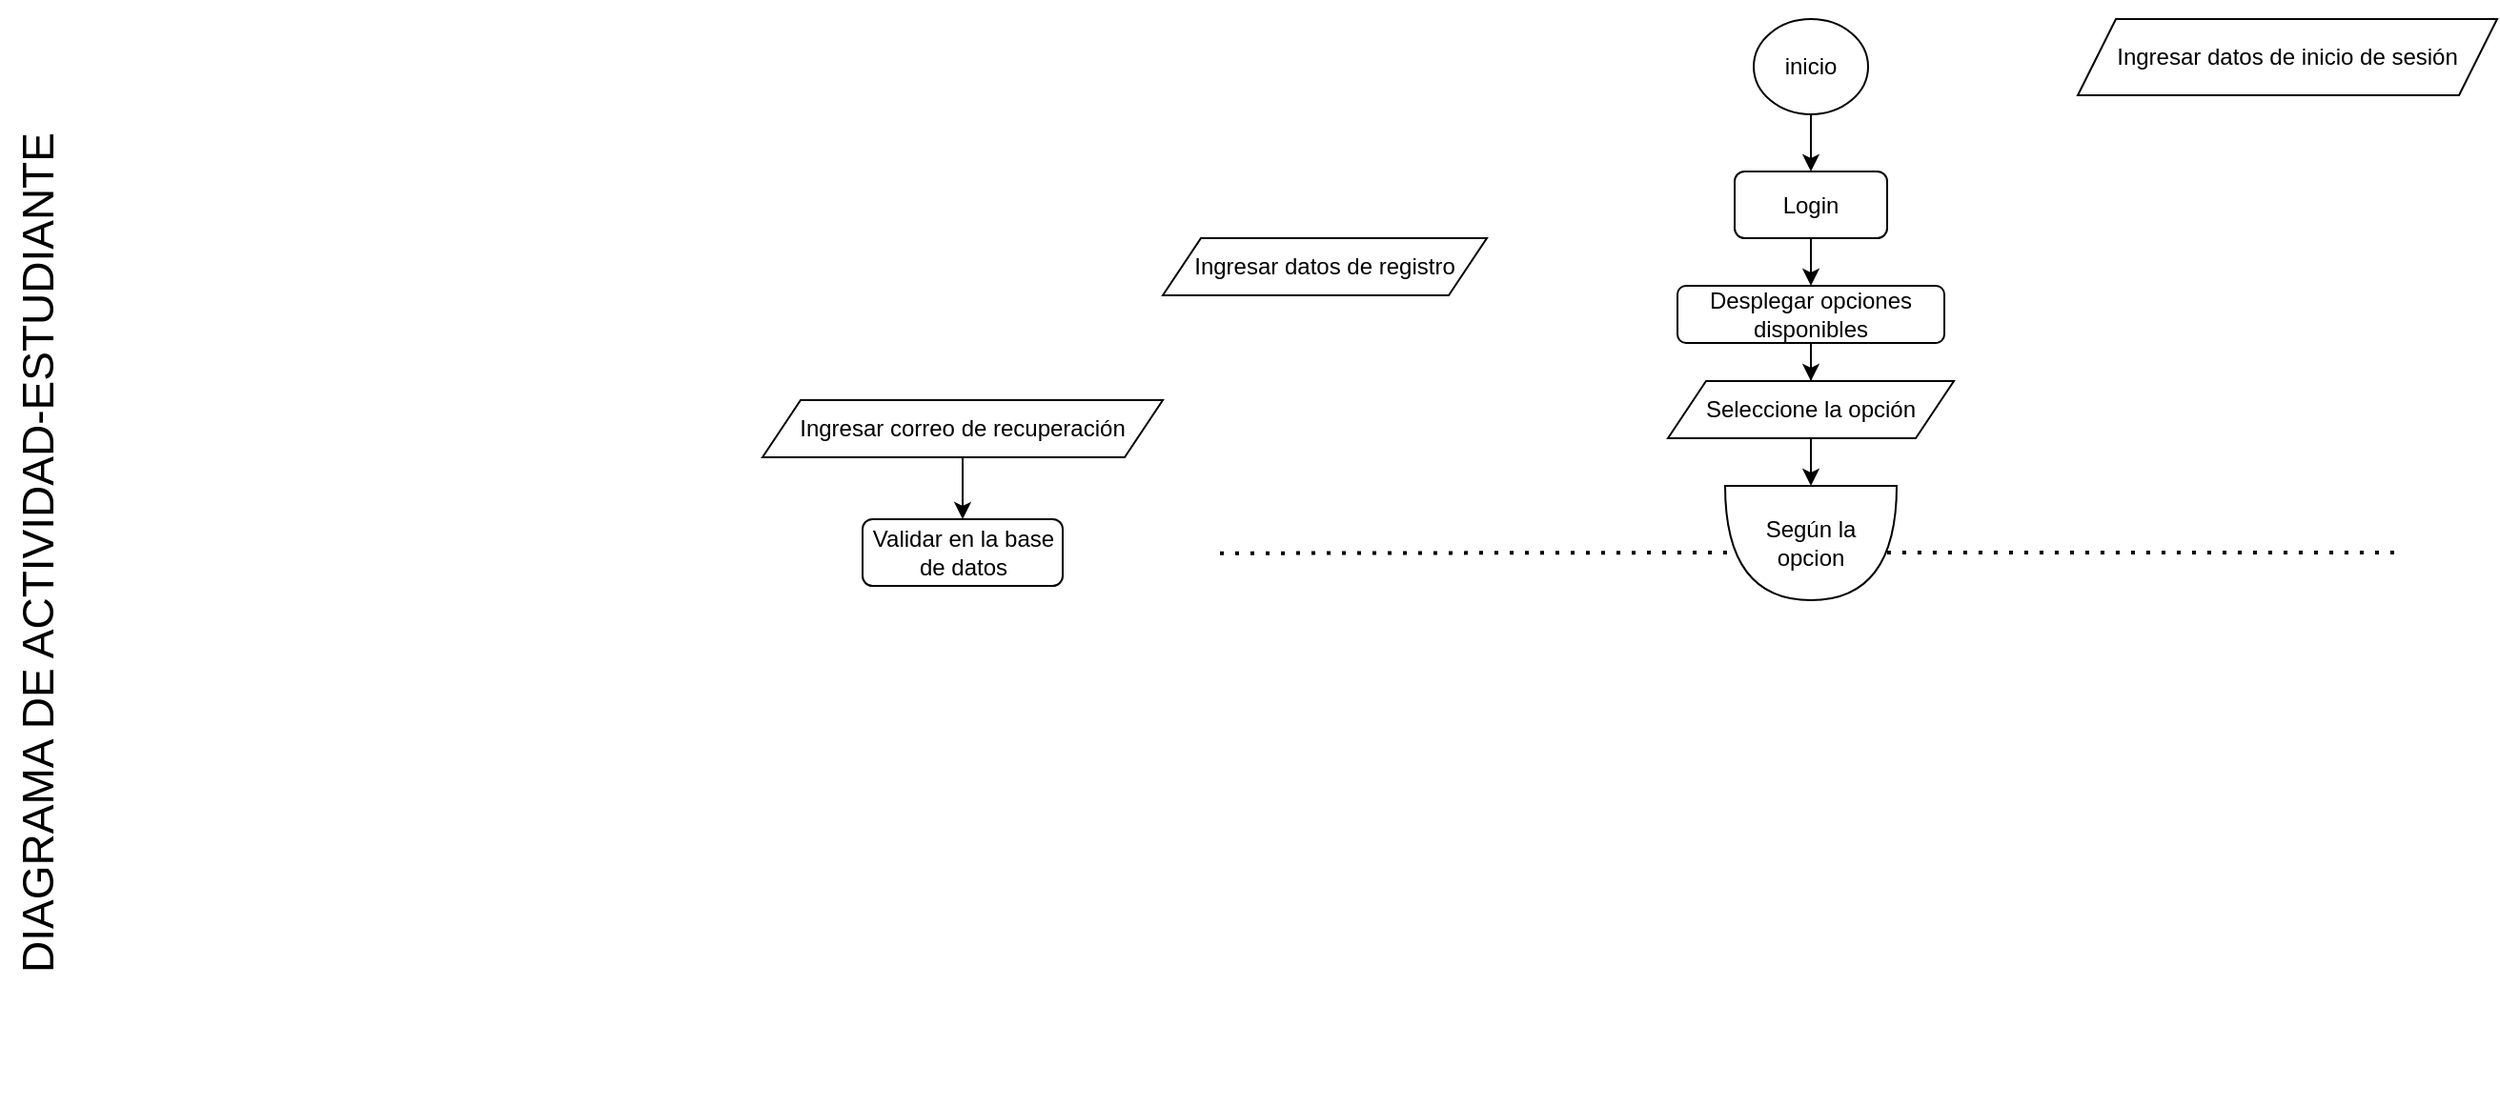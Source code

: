 <mxfile version="21.5.2" type="github">
  <diagram name="Página-1" id="PqHn9Dh7yP-jF3FoaL0B">
    <mxGraphModel dx="1895" dy="532" grid="1" gridSize="10" guides="1" tooltips="1" connect="1" arrows="1" fold="1" page="1" pageScale="1" pageWidth="850" pageHeight="1100" math="0" shadow="0">
      <root>
        <mxCell id="0" />
        <mxCell id="1" parent="0" />
        <mxCell id="qB7VqJZ4Xb1lMKzwYPK3-8" value="" style="edgeStyle=orthogonalEdgeStyle;rounded=0;orthogonalLoop=1;jettySize=auto;html=1;" edge="1" parent="1" source="qB7VqJZ4Xb1lMKzwYPK3-1" target="qB7VqJZ4Xb1lMKzwYPK3-7">
          <mxGeometry relative="1" as="geometry" />
        </mxCell>
        <mxCell id="qB7VqJZ4Xb1lMKzwYPK3-1" value="inicio" style="ellipse;whiteSpace=wrap;html=1;" vertex="1" parent="1">
          <mxGeometry x="380" y="80" width="60" height="50" as="geometry" />
        </mxCell>
        <mxCell id="qB7VqJZ4Xb1lMKzwYPK3-2" value="DIAGRAMA DE ACTIVIDAD-ESTUDIANTE " style="text;html=1;strokeColor=none;fillColor=none;align=center;verticalAlign=middle;whiteSpace=wrap;rounded=0;fontSize=23;rotation=-90;" vertex="1" parent="1">
          <mxGeometry x="-810" y="340" width="580" height="40" as="geometry" />
        </mxCell>
        <mxCell id="qB7VqJZ4Xb1lMKzwYPK3-10" value="" style="edgeStyle=orthogonalEdgeStyle;rounded=0;orthogonalLoop=1;jettySize=auto;html=1;" edge="1" parent="1" source="qB7VqJZ4Xb1lMKzwYPK3-7" target="qB7VqJZ4Xb1lMKzwYPK3-16">
          <mxGeometry relative="1" as="geometry">
            <mxPoint x="410" y="220" as="targetPoint" />
          </mxGeometry>
        </mxCell>
        <mxCell id="qB7VqJZ4Xb1lMKzwYPK3-7" value="Login" style="rounded=1;whiteSpace=wrap;html=1;" vertex="1" parent="1">
          <mxGeometry x="370" y="160" width="80" height="35" as="geometry" />
        </mxCell>
        <mxCell id="qB7VqJZ4Xb1lMKzwYPK3-20" value="" style="edgeStyle=orthogonalEdgeStyle;rounded=0;orthogonalLoop=1;jettySize=auto;html=1;" edge="1" parent="1" source="qB7VqJZ4Xb1lMKzwYPK3-14" target="qB7VqJZ4Xb1lMKzwYPK3-15">
          <mxGeometry relative="1" as="geometry" />
        </mxCell>
        <mxCell id="qB7VqJZ4Xb1lMKzwYPK3-14" value="Seleccione la opción" style="shape=parallelogram;perimeter=parallelogramPerimeter;whiteSpace=wrap;html=1;fixedSize=1;" vertex="1" parent="1">
          <mxGeometry x="335" y="270" width="150" height="30" as="geometry" />
        </mxCell>
        <mxCell id="qB7VqJZ4Xb1lMKzwYPK3-15" value="" style="shape=or;whiteSpace=wrap;html=1;rotation=90;" vertex="1" parent="1">
          <mxGeometry x="380" y="310" width="60" height="90" as="geometry" />
        </mxCell>
        <mxCell id="qB7VqJZ4Xb1lMKzwYPK3-18" style="edgeStyle=orthogonalEdgeStyle;rounded=0;orthogonalLoop=1;jettySize=auto;html=1;" edge="1" parent="1" source="qB7VqJZ4Xb1lMKzwYPK3-16" target="qB7VqJZ4Xb1lMKzwYPK3-14">
          <mxGeometry relative="1" as="geometry" />
        </mxCell>
        <mxCell id="qB7VqJZ4Xb1lMKzwYPK3-16" value="Desplegar opciones disponibles" style="rounded=1;whiteSpace=wrap;html=1;" vertex="1" parent="1">
          <mxGeometry x="340" y="220" width="140" height="30" as="geometry" />
        </mxCell>
        <mxCell id="qB7VqJZ4Xb1lMKzwYPK3-19" value="Según la opcion" style="text;html=1;strokeColor=none;fillColor=none;align=center;verticalAlign=middle;whiteSpace=wrap;rounded=0;" vertex="1" parent="1">
          <mxGeometry x="380" y="340" width="60" height="30" as="geometry" />
        </mxCell>
        <mxCell id="qB7VqJZ4Xb1lMKzwYPK3-21" value="" style="endArrow=none;dashed=1;html=1;dashPattern=1 3;strokeWidth=2;rounded=0;exitX=0.583;exitY=0.056;exitDx=0;exitDy=0;exitPerimeter=0;" edge="1" parent="1" source="qB7VqJZ4Xb1lMKzwYPK3-15">
          <mxGeometry width="50" height="50" relative="1" as="geometry">
            <mxPoint x="460" y="320" as="sourcePoint" />
            <mxPoint x="720" y="360" as="targetPoint" />
          </mxGeometry>
        </mxCell>
        <mxCell id="qB7VqJZ4Xb1lMKzwYPK3-22" value="" style="endArrow=none;dashed=1;html=1;dashPattern=1 3;strokeWidth=2;rounded=0;" edge="1" parent="1">
          <mxGeometry width="50" height="50" relative="1" as="geometry">
            <mxPoint x="100" y="360.36" as="sourcePoint" />
            <mxPoint x="370" y="360" as="targetPoint" />
          </mxGeometry>
        </mxCell>
        <mxCell id="qB7VqJZ4Xb1lMKzwYPK3-30" value="" style="edgeStyle=orthogonalEdgeStyle;rounded=0;orthogonalLoop=1;jettySize=auto;html=1;" edge="1" parent="1" source="qB7VqJZ4Xb1lMKzwYPK3-23" target="qB7VqJZ4Xb1lMKzwYPK3-29">
          <mxGeometry relative="1" as="geometry" />
        </mxCell>
        <mxCell id="qB7VqJZ4Xb1lMKzwYPK3-23" value="Ingresar correo de recuperación" style="shape=parallelogram;perimeter=parallelogramPerimeter;whiteSpace=wrap;html=1;fixedSize=1;" vertex="1" parent="1">
          <mxGeometry x="-140" y="280" width="210" height="30" as="geometry" />
        </mxCell>
        <mxCell id="qB7VqJZ4Xb1lMKzwYPK3-24" value="Ingresar datos de registro" style="shape=parallelogram;perimeter=parallelogramPerimeter;whiteSpace=wrap;html=1;fixedSize=1;" vertex="1" parent="1">
          <mxGeometry x="70" y="195" width="170" height="30" as="geometry" />
        </mxCell>
        <mxCell id="qB7VqJZ4Xb1lMKzwYPK3-25" value="Ingresar datos de inicio de sesión" style="shape=parallelogram;perimeter=parallelogramPerimeter;whiteSpace=wrap;html=1;fixedSize=1;" vertex="1" parent="1">
          <mxGeometry x="550" y="80" width="220" height="40" as="geometry" />
        </mxCell>
        <mxCell id="qB7VqJZ4Xb1lMKzwYPK3-29" value="Validar en la base de datos" style="rounded=1;whiteSpace=wrap;html=1;" vertex="1" parent="1">
          <mxGeometry x="-87.5" y="342.5" width="105" height="35" as="geometry" />
        </mxCell>
      </root>
    </mxGraphModel>
  </diagram>
</mxfile>
